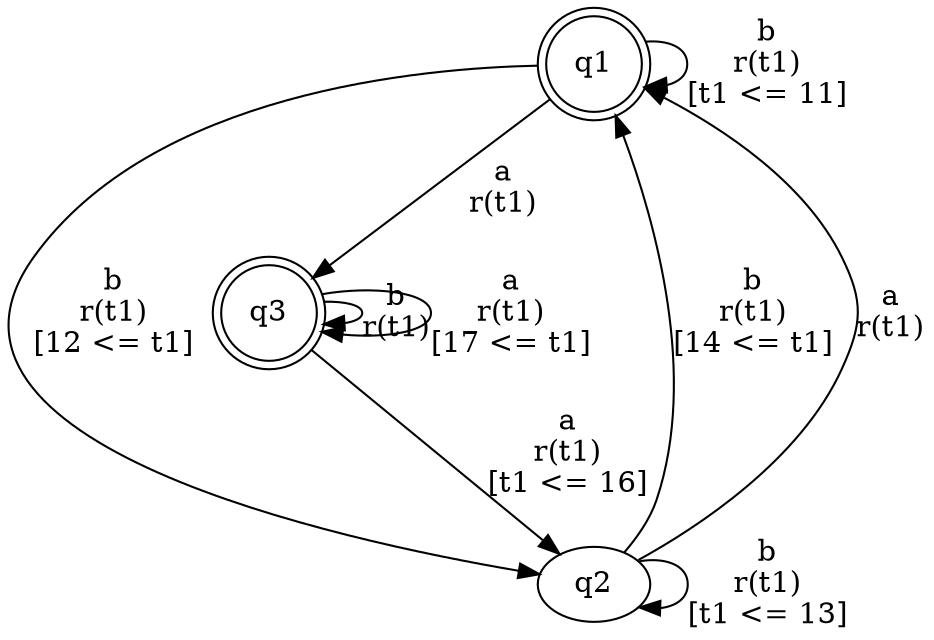 digraph L {
	qq1[label=q1 shape=doublecircle]
	qq2[label=q2]
	qq3[label=q3 shape=doublecircle]
	qq1 -> qq2[label="b\nr(t1)\n[12 <= t1]"]
	qq2 -> qq1[label="b\nr(t1)\n[14 <= t1]"]
	qq2 -> qq1[label="a\nr(t1)\n"]
	qq2 -> qq2[label="b\nr(t1)\n[t1 <= 13]"]
	qq1 -> qq1[label="b\nr(t1)\n[t1 <= 11]"]
	qq1 -> qq3[label="a\nr(t1)\n"]
	qq3 -> qq3[label="b\nr(t1)\n"]
	qq3 -> qq2[label="a\nr(t1)\n[t1 <= 16]"]
	qq3 -> qq3[label="a\nr(t1)\n[17 <= t1]"]
}
